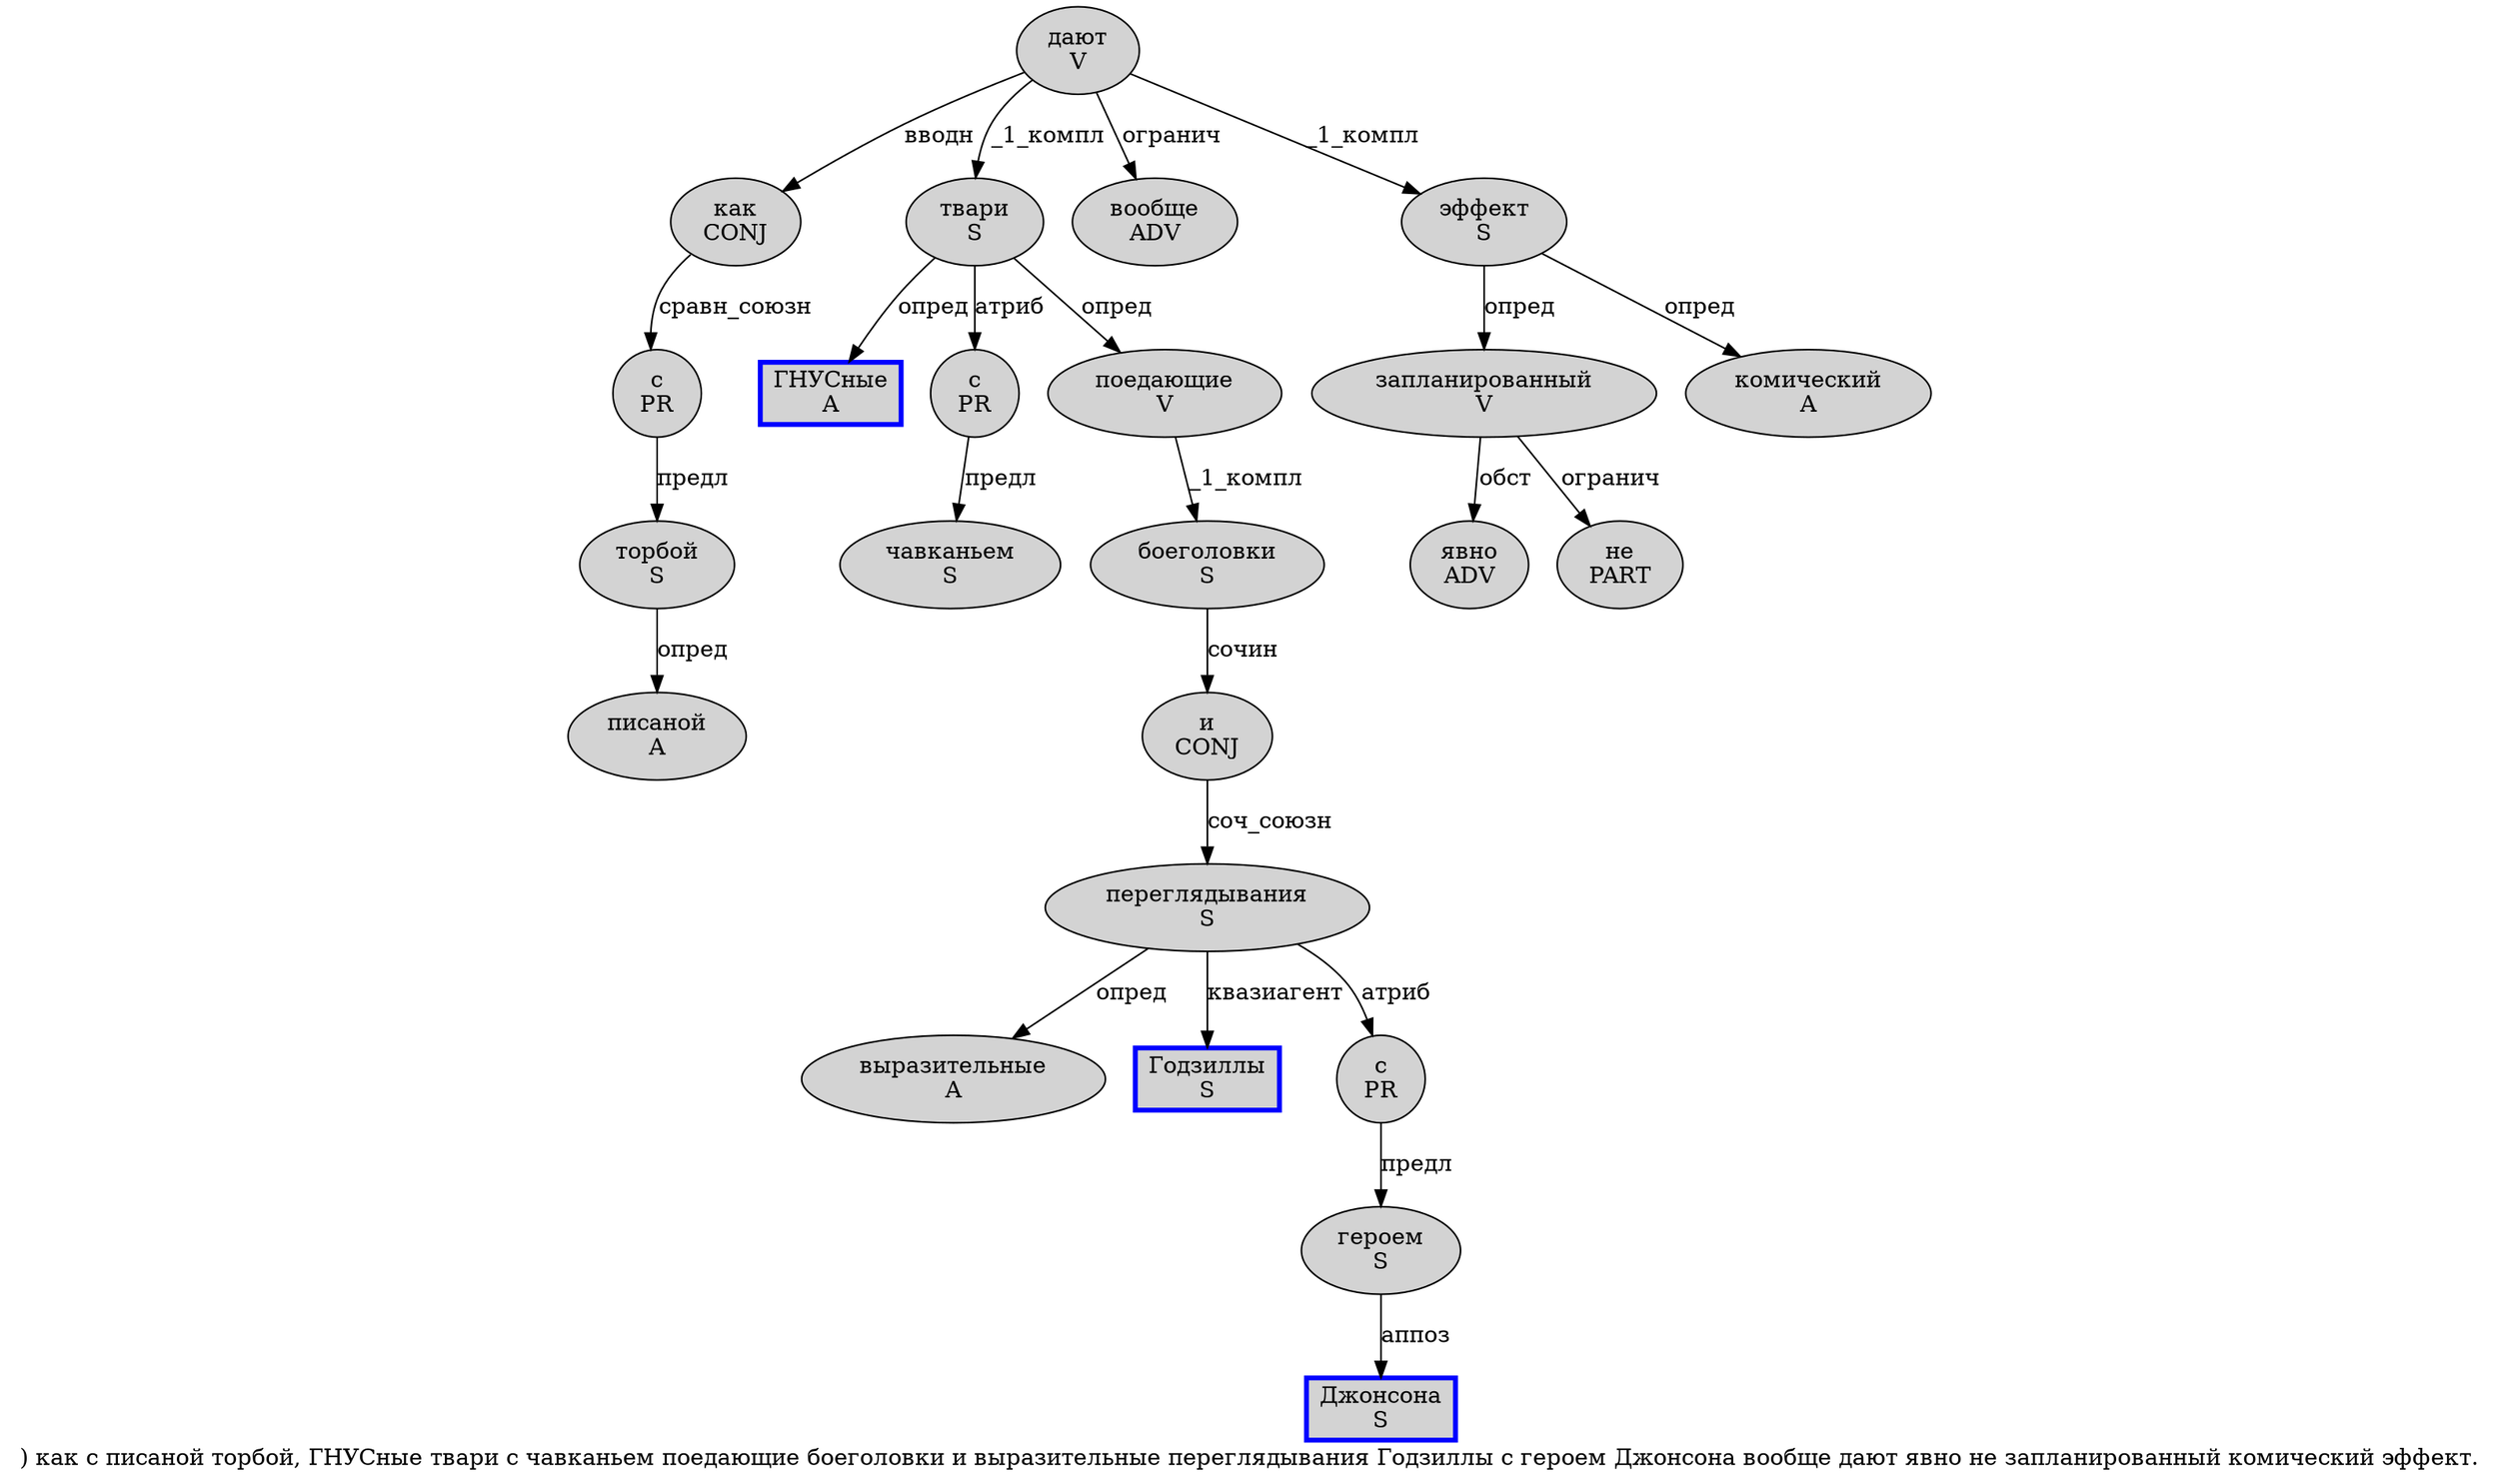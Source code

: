 digraph SENTENCE_4990 {
	graph [label=") как с писаной торбой, ГНУСные твари с чавканьем поедающие боеголовки и выразительные переглядывания Годзиллы с героем Джонсона вообще дают явно не запланированный комический эффект."]
	node [style=filled]
		1 [label="как
CONJ" color="" fillcolor=lightgray penwidth=1 shape=ellipse]
		2 [label="с
PR" color="" fillcolor=lightgray penwidth=1 shape=ellipse]
		3 [label="писаной
A" color="" fillcolor=lightgray penwidth=1 shape=ellipse]
		4 [label="торбой
S" color="" fillcolor=lightgray penwidth=1 shape=ellipse]
		6 [label="ГНУСные
A" color=blue fillcolor=lightgray penwidth=3 shape=box]
		7 [label="твари
S" color="" fillcolor=lightgray penwidth=1 shape=ellipse]
		8 [label="с
PR" color="" fillcolor=lightgray penwidth=1 shape=ellipse]
		9 [label="чавканьем
S" color="" fillcolor=lightgray penwidth=1 shape=ellipse]
		10 [label="поедающие
V" color="" fillcolor=lightgray penwidth=1 shape=ellipse]
		11 [label="боеголовки
S" color="" fillcolor=lightgray penwidth=1 shape=ellipse]
		12 [label="и
CONJ" color="" fillcolor=lightgray penwidth=1 shape=ellipse]
		13 [label="выразительные
A" color="" fillcolor=lightgray penwidth=1 shape=ellipse]
		14 [label="переглядывания
S" color="" fillcolor=lightgray penwidth=1 shape=ellipse]
		15 [label="Годзиллы
S" color=blue fillcolor=lightgray penwidth=3 shape=box]
		16 [label="с
PR" color="" fillcolor=lightgray penwidth=1 shape=ellipse]
		17 [label="героем
S" color="" fillcolor=lightgray penwidth=1 shape=ellipse]
		18 [label="Джонсона
S" color=blue fillcolor=lightgray penwidth=3 shape=box]
		19 [label="вообще
ADV" color="" fillcolor=lightgray penwidth=1 shape=ellipse]
		20 [label="дают
V" color="" fillcolor=lightgray penwidth=1 shape=ellipse]
		21 [label="явно
ADV" color="" fillcolor=lightgray penwidth=1 shape=ellipse]
		22 [label="не
PART" color="" fillcolor=lightgray penwidth=1 shape=ellipse]
		23 [label="запланированный
V" color="" fillcolor=lightgray penwidth=1 shape=ellipse]
		24 [label="комический
A" color="" fillcolor=lightgray penwidth=1 shape=ellipse]
		25 [label="эффект
S" color="" fillcolor=lightgray penwidth=1 shape=ellipse]
			10 -> 11 [label="_1_компл"]
			23 -> 21 [label="обст"]
			23 -> 22 [label="огранич"]
			17 -> 18 [label="аппоз"]
			8 -> 9 [label="предл"]
			11 -> 12 [label="сочин"]
			4 -> 3 [label="опред"]
			16 -> 17 [label="предл"]
			12 -> 14 [label="соч_союзн"]
			25 -> 23 [label="опред"]
			25 -> 24 [label="опред"]
			7 -> 6 [label="опред"]
			7 -> 8 [label="атриб"]
			7 -> 10 [label="опред"]
			1 -> 2 [label="сравн_союзн"]
			14 -> 13 [label="опред"]
			14 -> 15 [label="квазиагент"]
			14 -> 16 [label="атриб"]
			2 -> 4 [label="предл"]
			20 -> 1 [label="вводн"]
			20 -> 7 [label="_1_компл"]
			20 -> 19 [label="огранич"]
			20 -> 25 [label="_1_компл"]
}